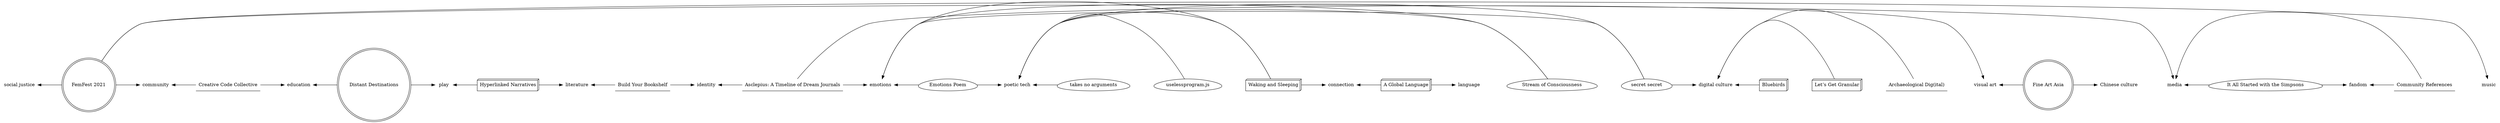 digraph {
	graph [nodesep=1,
		ranksep=2
	];
	socialjustice	[label="social justice",
		shape=plaintext];
	Chineseculture	[label="Chinese culture",
		shape=plaintext];
	play	[label=play,
		shape=plaintext];
	community	[label=community,
		shape=plaintext];
	connection	[label=connection,
		shape=plaintext];
	media	[label=media,
		shape=plaintext];
	emotions	[label=emotions,
		shape=plaintext];
	identity	[label=identity,
		shape=plaintext];
	poetictech	[label="poetic tech",
		shape=plaintext];
	language	[label=language,
		shape=plaintext];
	visualart	[label="visual art",
		shape=plaintext];
	music	[label=music,
		shape=plaintext];
	digitalculture	[label="digital culture",
		shape=plaintext];
	education	[label=education,
		shape=plaintext];
	literature	[label=literature,
		shape=plaintext];
	fandom	[label=fandom,
		shape=plaintext];
	Bluebirds	[label=Bluebirds,
		shape=box3d];
	Bluebirds -> digitalculture	[constraint=false,
		minlen=1];
	FineArtAsia	[label="Fine Art Asia",
		shape=doublecircle];
	FineArtAsia -> Chineseculture	[constraint=false,
		minlen=1];
	FineArtAsia -> visualart	[constraint=false];
	HyperlinkedNarratives	[label="Hyperlinked Narratives",
		shape=box3d];
	HyperlinkedNarratives -> play	[constraint=false];
	HyperlinkedNarratives -> literature	[constraint=false];
	Let’sGetGranular	[label="Let’s Get Granular",
		shape=box3d];
	Let’sGetGranular -> digitalculture	[constraint=false,
		minlen=2];
	AGlobalLanguage	[label="A Global Language",
		shape=box3d];
	AGlobalLanguage -> connection	[constraint=false];
	AGlobalLanguage -> language	[constraint=false,
		minlen=1];
	DistantDestinations	[label="Distant Destinations",
		shape=doublecircle];
	DistantDestinations -> play	[constraint=false];
	DistantDestinations -> education	[constraint=false];
	ItAllStartedwiththeSimpsons	[label="It All Started with the Simpsons",
		shape=egg];
	ItAllStartedwiththeSimpsons -> media	[constraint=false];
	ItAllStartedwiththeSimpsons -> fandom	[constraint=false];
	takesnoarguments	[label="takes no arguments",
		shape=egg];
	takesnoarguments -> poetictech	[constraint=false,
		minlen=1];
	EmotionsPoem	[label="Emotions Poem",
		shape=egg];
	EmotionsPoem -> emotions	[constraint=false];
	EmotionsPoem -> poetictech	[constraint=false];
	"uselessprogram.js"	[label="uselessprogram.js",
		shape=egg];
	"uselessprogram.js" -> poetictech	[constraint=false,
		minlen=2];
	WakingandSleeping	[label="Waking and Sleeping",
		shape=box3d];
	WakingandSleeping -> connection	[constraint=false];
	WakingandSleeping -> emotions	[constraint=false];
	WakingandSleeping -> poetictech	[constraint=false];
	"ArchaeologicalDig(ital)"	[label="Archaeological Dig(ital)",
		shape=underline];
	"ArchaeologicalDig(ital)" -> digitalculture	[constraint=false,
		minlen=3];
	StreamofConsciousness	[label="Stream of Consciousness",
		shape=egg];
	StreamofConsciousness -> emotions	[constraint=false];
	StreamofConsciousness -> poetictech	[constraint=false];
	CommunityReferences	[label="Community References",
		shape=underline];
	CommunityReferences -> media	[constraint=false];
	CommunityReferences -> fandom	[constraint=false];
	BuildYourBookshelf	[label="Build Your Bookshelf",
		shape=underline];
	BuildYourBookshelf -> identity	[constraint=false];
	BuildYourBookshelf -> literature	[constraint=false];
	CreativeCodeCollective	[label="Creative Code Collective",
		shape=underline];
	CreativeCodeCollective -> community	[constraint=false];
	CreativeCodeCollective -> education	[constraint=false];
	secretsecret	[label="secret secret",
		shape=egg];
	secretsecret -> emotions	[constraint=false];
	secretsecret -> poetictech	[constraint=false];
	secretsecret -> digitalculture	[constraint=false];
	FemFest2021	[label="FemFest 2021",
		shape=doublecircle];
	FemFest2021 -> socialjustice	[constraint=false,
		minlen=1];
	FemFest2021 -> community	[constraint=false];
	FemFest2021 -> media	[constraint=false];
	FemFest2021 -> music	[constraint=false,
		minlen=2];
	Asclepius	[label="Asclepius: A Timeline of Dream Journals",
		shape=underline];
	Asclepius -> emotions	[constraint=false];
	Asclepius -> identity	[constraint=false];
	Asclepius -> visualart	[constraint=false];
}
